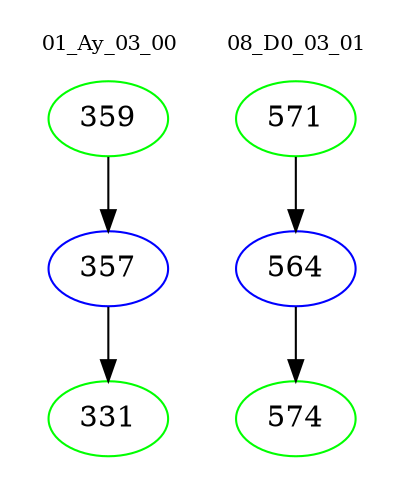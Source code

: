 digraph{
subgraph cluster_0 {
color = white
label = "01_Ay_03_00";
fontsize=10;
T0_359 [label="359", color="green"]
T0_359 -> T0_357 [color="black"]
T0_357 [label="357", color="blue"]
T0_357 -> T0_331 [color="black"]
T0_331 [label="331", color="green"]
}
subgraph cluster_1 {
color = white
label = "08_D0_03_01";
fontsize=10;
T1_571 [label="571", color="green"]
T1_571 -> T1_564 [color="black"]
T1_564 [label="564", color="blue"]
T1_564 -> T1_574 [color="black"]
T1_574 [label="574", color="green"]
}
}
